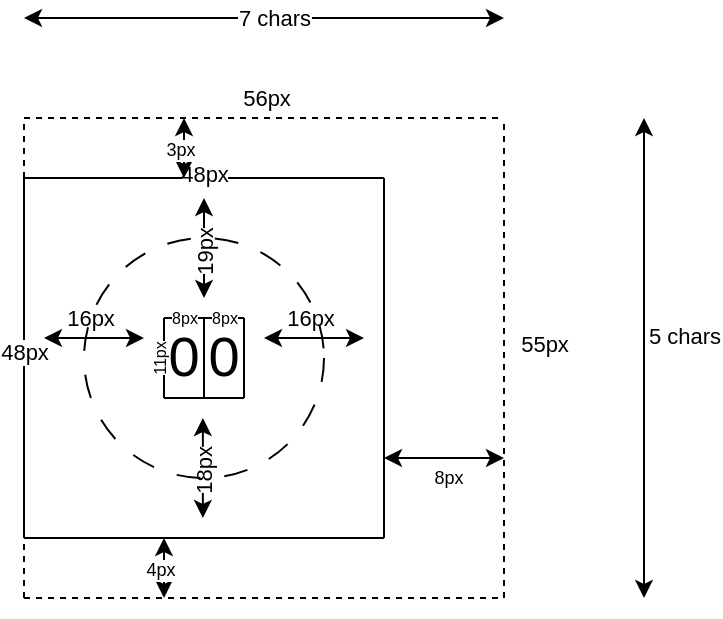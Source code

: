 <mxfile>
    <diagram name="Page-1" id="h6VWxq3FugSWKBF0tI8A">
        <mxGraphModel dx="556" dy="584" grid="1" gridSize="10" guides="1" tooltips="1" connect="1" arrows="1" fold="1" page="1" pageScale="1" pageWidth="850" pageHeight="1100" math="0" shadow="0">
            <root>
                <mxCell id="0"/>
                <mxCell id="1" parent="0"/>
                <mxCell id="EN4MdzZvorRHUhUFWQZ9-6" value="" style="endArrow=none;html=1;rounded=0;dashed=1;" parent="1" edge="1">
                    <mxGeometry width="50" height="50" relative="1" as="geometry">
                        <mxPoint x="240" y="490" as="sourcePoint"/>
                        <mxPoint x="240" y="250" as="targetPoint"/>
                    </mxGeometry>
                </mxCell>
                <mxCell id="EN4MdzZvorRHUhUFWQZ9-7" value="" style="endArrow=none;html=1;rounded=0;dashed=1;" parent="1" edge="1">
                    <mxGeometry width="50" height="50" relative="1" as="geometry">
                        <mxPoint x="480" y="490" as="sourcePoint"/>
                        <mxPoint x="480" y="250" as="targetPoint"/>
                    </mxGeometry>
                </mxCell>
                <mxCell id="EN4MdzZvorRHUhUFWQZ9-11" value="55px" style="edgeLabel;html=1;align=center;verticalAlign=middle;resizable=0;points=[];" parent="EN4MdzZvorRHUhUFWQZ9-7" vertex="1" connectable="0">
                    <mxGeometry x="0.062" y="-1" relative="1" as="geometry">
                        <mxPoint x="19" as="offset"/>
                    </mxGeometry>
                </mxCell>
                <mxCell id="EN4MdzZvorRHUhUFWQZ9-8" value="" style="endArrow=none;html=1;rounded=0;dashed=1;" parent="1" edge="1">
                    <mxGeometry width="50" height="50" relative="1" as="geometry">
                        <mxPoint x="240" y="250" as="sourcePoint"/>
                        <mxPoint x="480" y="250" as="targetPoint"/>
                    </mxGeometry>
                </mxCell>
                <mxCell id="EN4MdzZvorRHUhUFWQZ9-10" value="56px" style="edgeLabel;html=1;align=center;verticalAlign=middle;resizable=0;points=[];" parent="EN4MdzZvorRHUhUFWQZ9-8" vertex="1" connectable="0">
                    <mxGeometry x="0.011" y="1" relative="1" as="geometry">
                        <mxPoint x="-1" y="-9" as="offset"/>
                    </mxGeometry>
                </mxCell>
                <mxCell id="EN4MdzZvorRHUhUFWQZ9-9" value="" style="endArrow=none;html=1;rounded=0;dashed=1;" parent="1" edge="1">
                    <mxGeometry width="50" height="50" relative="1" as="geometry">
                        <mxPoint x="240" y="490" as="sourcePoint"/>
                        <mxPoint x="480" y="490" as="targetPoint"/>
                    </mxGeometry>
                </mxCell>
                <mxCell id="EN4MdzZvorRHUhUFWQZ9-13" value="" style="endArrow=none;html=1;rounded=0;" parent="1" edge="1">
                    <mxGeometry width="50" height="50" relative="1" as="geometry">
                        <mxPoint x="240" y="280" as="sourcePoint"/>
                        <mxPoint x="420" y="280" as="targetPoint"/>
                    </mxGeometry>
                </mxCell>
                <mxCell id="EN4MdzZvorRHUhUFWQZ9-19" value="48px" style="edgeLabel;html=1;align=center;verticalAlign=middle;resizable=0;points=[];" parent="EN4MdzZvorRHUhUFWQZ9-13" vertex="1" connectable="0">
                    <mxGeometry x="-0.106" y="2" relative="1" as="geometry">
                        <mxPoint x="9" as="offset"/>
                    </mxGeometry>
                </mxCell>
                <mxCell id="EN4MdzZvorRHUhUFWQZ9-16" value="" style="endArrow=none;html=1;rounded=0;" parent="1" edge="1">
                    <mxGeometry width="50" height="50" relative="1" as="geometry">
                        <mxPoint x="240" y="460" as="sourcePoint"/>
                        <mxPoint x="420" y="460" as="targetPoint"/>
                    </mxGeometry>
                </mxCell>
                <mxCell id="EN4MdzZvorRHUhUFWQZ9-17" value="" style="endArrow=none;html=1;rounded=0;" parent="1" edge="1">
                    <mxGeometry width="50" height="50" relative="1" as="geometry">
                        <mxPoint x="420" y="280" as="sourcePoint"/>
                        <mxPoint x="420" y="460" as="targetPoint"/>
                    </mxGeometry>
                </mxCell>
                <mxCell id="EN4MdzZvorRHUhUFWQZ9-18" value="" style="endArrow=none;html=1;rounded=0;" parent="1" edge="1">
                    <mxGeometry width="50" height="50" relative="1" as="geometry">
                        <mxPoint x="240" y="280" as="sourcePoint"/>
                        <mxPoint x="240" y="460" as="targetPoint"/>
                    </mxGeometry>
                </mxCell>
                <mxCell id="EN4MdzZvorRHUhUFWQZ9-20" value="48px" style="edgeLabel;html=1;align=center;verticalAlign=middle;resizable=0;points=[];" parent="EN4MdzZvorRHUhUFWQZ9-18" vertex="1" connectable="0">
                    <mxGeometry x="-0.032" relative="1" as="geometry">
                        <mxPoint as="offset"/>
                    </mxGeometry>
                </mxCell>
                <mxCell id="EN4MdzZvorRHUhUFWQZ9-37" value="" style="group" parent="1" vertex="1" connectable="0">
                    <mxGeometry x="310" y="350" width="20" height="40" as="geometry"/>
                </mxCell>
                <mxCell id="EN4MdzZvorRHUhUFWQZ9-23" value="" style="endArrow=none;html=1;rounded=0;" parent="EN4MdzZvorRHUhUFWQZ9-37" edge="1">
                    <mxGeometry width="50" height="50" relative="1" as="geometry">
                        <mxPoint y="40" as="sourcePoint"/>
                        <mxPoint as="targetPoint"/>
                    </mxGeometry>
                </mxCell>
                <mxCell id="EN4MdzZvorRHUhUFWQZ9-36" value="11px" style="edgeLabel;html=1;align=center;verticalAlign=middle;resizable=0;points=[];horizontal=0;fontSize=8;" parent="EN4MdzZvorRHUhUFWQZ9-23" vertex="1" connectable="0">
                    <mxGeometry x="-0.014" y="2" relative="1" as="geometry">
                        <mxPoint as="offset"/>
                    </mxGeometry>
                </mxCell>
                <mxCell id="EN4MdzZvorRHUhUFWQZ9-24" value="" style="endArrow=none;html=1;rounded=0;" parent="EN4MdzZvorRHUhUFWQZ9-37" edge="1">
                    <mxGeometry width="50" height="50" relative="1" as="geometry">
                        <mxPoint x="20" y="40" as="sourcePoint"/>
                        <mxPoint x="20" as="targetPoint"/>
                    </mxGeometry>
                </mxCell>
                <mxCell id="EN4MdzZvorRHUhUFWQZ9-25" value="" style="endArrow=none;html=1;rounded=0;" parent="EN4MdzZvorRHUhUFWQZ9-37" edge="1">
                    <mxGeometry width="50" height="50" relative="1" as="geometry">
                        <mxPoint x="20" as="sourcePoint"/>
                        <mxPoint as="targetPoint"/>
                    </mxGeometry>
                </mxCell>
                <mxCell id="EN4MdzZvorRHUhUFWQZ9-35" value="8px" style="edgeLabel;html=1;align=center;verticalAlign=middle;resizable=0;points=[];fontSize=8;" parent="EN4MdzZvorRHUhUFWQZ9-25" vertex="1" connectable="0">
                    <mxGeometry x="0.157" relative="1" as="geometry">
                        <mxPoint x="1" as="offset"/>
                    </mxGeometry>
                </mxCell>
                <mxCell id="EN4MdzZvorRHUhUFWQZ9-26" value="" style="endArrow=none;html=1;rounded=0;" parent="EN4MdzZvorRHUhUFWQZ9-37" edge="1">
                    <mxGeometry width="50" height="50" relative="1" as="geometry">
                        <mxPoint x="20" y="40" as="sourcePoint"/>
                        <mxPoint y="40" as="targetPoint"/>
                    </mxGeometry>
                </mxCell>
                <mxCell id="EN4MdzZvorRHUhUFWQZ9-27" value="0" style="text;html=1;align=center;verticalAlign=middle;whiteSpace=wrap;rounded=0;fontSize=28;" parent="EN4MdzZvorRHUhUFWQZ9-37" vertex="1">
                    <mxGeometry x="5" y="9" width="10" height="20" as="geometry"/>
                </mxCell>
                <mxCell id="EN4MdzZvorRHUhUFWQZ9-38" value="" style="group" parent="1" vertex="1" connectable="0">
                    <mxGeometry x="330" y="350" width="20" height="40" as="geometry"/>
                </mxCell>
                <mxCell id="EN4MdzZvorRHUhUFWQZ9-39" value="" style="endArrow=none;html=1;rounded=0;" parent="EN4MdzZvorRHUhUFWQZ9-38" edge="1">
                    <mxGeometry width="50" height="50" relative="1" as="geometry">
                        <mxPoint y="40" as="sourcePoint"/>
                        <mxPoint as="targetPoint"/>
                    </mxGeometry>
                </mxCell>
                <mxCell id="EN4MdzZvorRHUhUFWQZ9-41" value="" style="endArrow=none;html=1;rounded=0;" parent="EN4MdzZvorRHUhUFWQZ9-38" edge="1">
                    <mxGeometry width="50" height="50" relative="1" as="geometry">
                        <mxPoint x="20" y="40" as="sourcePoint"/>
                        <mxPoint x="20" as="targetPoint"/>
                    </mxGeometry>
                </mxCell>
                <mxCell id="EN4MdzZvorRHUhUFWQZ9-42" value="" style="endArrow=none;html=1;rounded=0;" parent="EN4MdzZvorRHUhUFWQZ9-38" edge="1">
                    <mxGeometry width="50" height="50" relative="1" as="geometry">
                        <mxPoint x="20" as="sourcePoint"/>
                        <mxPoint as="targetPoint"/>
                    </mxGeometry>
                </mxCell>
                <mxCell id="EN4MdzZvorRHUhUFWQZ9-43" value="8px" style="edgeLabel;html=1;align=center;verticalAlign=middle;resizable=0;points=[];fontSize=8;" parent="EN4MdzZvorRHUhUFWQZ9-42" vertex="1" connectable="0">
                    <mxGeometry x="0.157" relative="1" as="geometry">
                        <mxPoint x="1" as="offset"/>
                    </mxGeometry>
                </mxCell>
                <mxCell id="EN4MdzZvorRHUhUFWQZ9-44" value="" style="endArrow=none;html=1;rounded=0;" parent="EN4MdzZvorRHUhUFWQZ9-38" edge="1">
                    <mxGeometry width="50" height="50" relative="1" as="geometry">
                        <mxPoint x="20" y="40" as="sourcePoint"/>
                        <mxPoint y="40" as="targetPoint"/>
                    </mxGeometry>
                </mxCell>
                <mxCell id="EN4MdzZvorRHUhUFWQZ9-45" value="0" style="text;html=1;align=center;verticalAlign=middle;whiteSpace=wrap;rounded=0;fontSize=28;" parent="EN4MdzZvorRHUhUFWQZ9-38" vertex="1">
                    <mxGeometry x="5" y="9" width="10" height="20" as="geometry"/>
                </mxCell>
                <mxCell id="EN4MdzZvorRHUhUFWQZ9-46" value="" style="endArrow=classic;startArrow=classic;html=1;rounded=0;" parent="1" edge="1">
                    <mxGeometry width="50" height="50" relative="1" as="geometry">
                        <mxPoint x="250" y="360" as="sourcePoint"/>
                        <mxPoint x="300" y="360" as="targetPoint"/>
                    </mxGeometry>
                </mxCell>
                <mxCell id="EN4MdzZvorRHUhUFWQZ9-47" value="16px" style="edgeLabel;html=1;align=center;verticalAlign=middle;resizable=0;points=[];" parent="EN4MdzZvorRHUhUFWQZ9-46" vertex="1" connectable="0">
                    <mxGeometry x="-0.103" relative="1" as="geometry">
                        <mxPoint y="-10" as="offset"/>
                    </mxGeometry>
                </mxCell>
                <mxCell id="EN4MdzZvorRHUhUFWQZ9-48" value="" style="endArrow=classic;startArrow=classic;html=1;rounded=0;" parent="1" edge="1">
                    <mxGeometry width="50" height="50" relative="1" as="geometry">
                        <mxPoint x="360" y="360" as="sourcePoint"/>
                        <mxPoint x="410" y="360" as="targetPoint"/>
                    </mxGeometry>
                </mxCell>
                <mxCell id="EN4MdzZvorRHUhUFWQZ9-49" value="16px" style="edgeLabel;html=1;align=center;verticalAlign=middle;resizable=0;points=[];" parent="EN4MdzZvorRHUhUFWQZ9-48" vertex="1" connectable="0">
                    <mxGeometry x="-0.103" relative="1" as="geometry">
                        <mxPoint y="-10" as="offset"/>
                    </mxGeometry>
                </mxCell>
                <mxCell id="EN4MdzZvorRHUhUFWQZ9-50" value="" style="endArrow=classic;startArrow=classic;html=1;rounded=0;" parent="1" edge="1">
                    <mxGeometry width="50" height="50" relative="1" as="geometry">
                        <mxPoint x="330" y="340" as="sourcePoint"/>
                        <mxPoint x="330" y="290" as="targetPoint"/>
                    </mxGeometry>
                </mxCell>
                <mxCell id="EN4MdzZvorRHUhUFWQZ9-51" value="19px" style="edgeLabel;html=1;align=center;verticalAlign=middle;resizable=0;points=[];horizontal=0;" parent="EN4MdzZvorRHUhUFWQZ9-50" vertex="1" connectable="0">
                    <mxGeometry x="0.154" relative="1" as="geometry">
                        <mxPoint y="6" as="offset"/>
                    </mxGeometry>
                </mxCell>
                <mxCell id="EN4MdzZvorRHUhUFWQZ9-52" value="" style="endArrow=classic;startArrow=classic;html=1;rounded=0;" parent="1" edge="1">
                    <mxGeometry width="50" height="50" relative="1" as="geometry">
                        <mxPoint x="329.43" y="450" as="sourcePoint"/>
                        <mxPoint x="329.43" y="400" as="targetPoint"/>
                    </mxGeometry>
                </mxCell>
                <mxCell id="EN4MdzZvorRHUhUFWQZ9-53" value="18px" style="edgeLabel;html=1;align=center;verticalAlign=middle;resizable=0;points=[];horizontal=0;" parent="EN4MdzZvorRHUhUFWQZ9-52" vertex="1" connectable="0">
                    <mxGeometry x="0.154" relative="1" as="geometry">
                        <mxPoint y="6" as="offset"/>
                    </mxGeometry>
                </mxCell>
                <mxCell id="EN4MdzZvorRHUhUFWQZ9-54" value="" style="endArrow=classic;startArrow=classic;html=1;rounded=0;" parent="1" edge="1">
                    <mxGeometry width="50" height="50" relative="1" as="geometry">
                        <mxPoint x="320" y="280" as="sourcePoint"/>
                        <mxPoint x="320" y="250" as="targetPoint"/>
                    </mxGeometry>
                </mxCell>
                <mxCell id="EN4MdzZvorRHUhUFWQZ9-55" value="3px" style="edgeLabel;html=1;align=center;verticalAlign=middle;resizable=0;points=[];fontSize=9;" parent="EN4MdzZvorRHUhUFWQZ9-54" vertex="1" connectable="0">
                    <mxGeometry x="-0.067" y="2" relative="1" as="geometry">
                        <mxPoint as="offset"/>
                    </mxGeometry>
                </mxCell>
                <mxCell id="EN4MdzZvorRHUhUFWQZ9-56" value="" style="endArrow=classic;startArrow=classic;html=1;rounded=0;" parent="1" edge="1">
                    <mxGeometry width="50" height="50" relative="1" as="geometry">
                        <mxPoint x="310" y="490" as="sourcePoint"/>
                        <mxPoint x="310" y="460" as="targetPoint"/>
                    </mxGeometry>
                </mxCell>
                <mxCell id="EN4MdzZvorRHUhUFWQZ9-57" value="4px" style="edgeLabel;html=1;align=center;verticalAlign=middle;resizable=0;points=[];fontSize=9;" parent="EN4MdzZvorRHUhUFWQZ9-56" vertex="1" connectable="0">
                    <mxGeometry x="-0.067" y="2" relative="1" as="geometry">
                        <mxPoint as="offset"/>
                    </mxGeometry>
                </mxCell>
                <mxCell id="EN4MdzZvorRHUhUFWQZ9-59" value="" style="endArrow=classic;startArrow=classic;html=1;rounded=0;" parent="1" edge="1">
                    <mxGeometry width="50" height="50" relative="1" as="geometry">
                        <mxPoint x="550" y="490" as="sourcePoint"/>
                        <mxPoint x="550" y="250" as="targetPoint"/>
                    </mxGeometry>
                </mxCell>
                <mxCell id="EN4MdzZvorRHUhUFWQZ9-60" value="5 chars" style="edgeLabel;html=1;align=center;verticalAlign=middle;resizable=0;points=[];" parent="EN4MdzZvorRHUhUFWQZ9-59" vertex="1" connectable="0">
                    <mxGeometry x="0.124" relative="1" as="geometry">
                        <mxPoint x="20" y="4" as="offset"/>
                    </mxGeometry>
                </mxCell>
                <mxCell id="EN4MdzZvorRHUhUFWQZ9-61" value="" style="endArrow=classic;startArrow=classic;html=1;rounded=0;" parent="1" edge="1">
                    <mxGeometry width="50" height="50" relative="1" as="geometry">
                        <mxPoint x="480" y="200" as="sourcePoint"/>
                        <mxPoint x="240" y="200" as="targetPoint"/>
                    </mxGeometry>
                </mxCell>
                <mxCell id="EN4MdzZvorRHUhUFWQZ9-62" value="7 chars" style="edgeLabel;html=1;align=center;verticalAlign=middle;resizable=0;points=[];" parent="EN4MdzZvorRHUhUFWQZ9-61" vertex="1" connectable="0">
                    <mxGeometry x="0.124" relative="1" as="geometry">
                        <mxPoint x="20" as="offset"/>
                    </mxGeometry>
                </mxCell>
                <mxCell id="EN4MdzZvorRHUhUFWQZ9-65" value="" style="endArrow=classic;startArrow=classic;html=1;rounded=0;" parent="1" edge="1">
                    <mxGeometry width="50" height="50" relative="1" as="geometry">
                        <mxPoint x="480" y="420" as="sourcePoint"/>
                        <mxPoint x="420" y="420" as="targetPoint"/>
                    </mxGeometry>
                </mxCell>
                <mxCell id="EN4MdzZvorRHUhUFWQZ9-66" value="8px" style="edgeLabel;html=1;align=center;verticalAlign=middle;resizable=0;points=[];fontSize=9;" parent="EN4MdzZvorRHUhUFWQZ9-65" vertex="1" connectable="0">
                    <mxGeometry x="-0.067" y="2" relative="1" as="geometry">
                        <mxPoint y="8" as="offset"/>
                    </mxGeometry>
                </mxCell>
                <mxCell id="2" value="" style="ellipse;whiteSpace=wrap;html=1;aspect=fixed;fillColor=none;dashed=1;dashPattern=12 12;" parent="1" vertex="1">
                    <mxGeometry x="270" y="310" width="120" height="120" as="geometry"/>
                </mxCell>
            </root>
        </mxGraphModel>
    </diagram>
</mxfile>